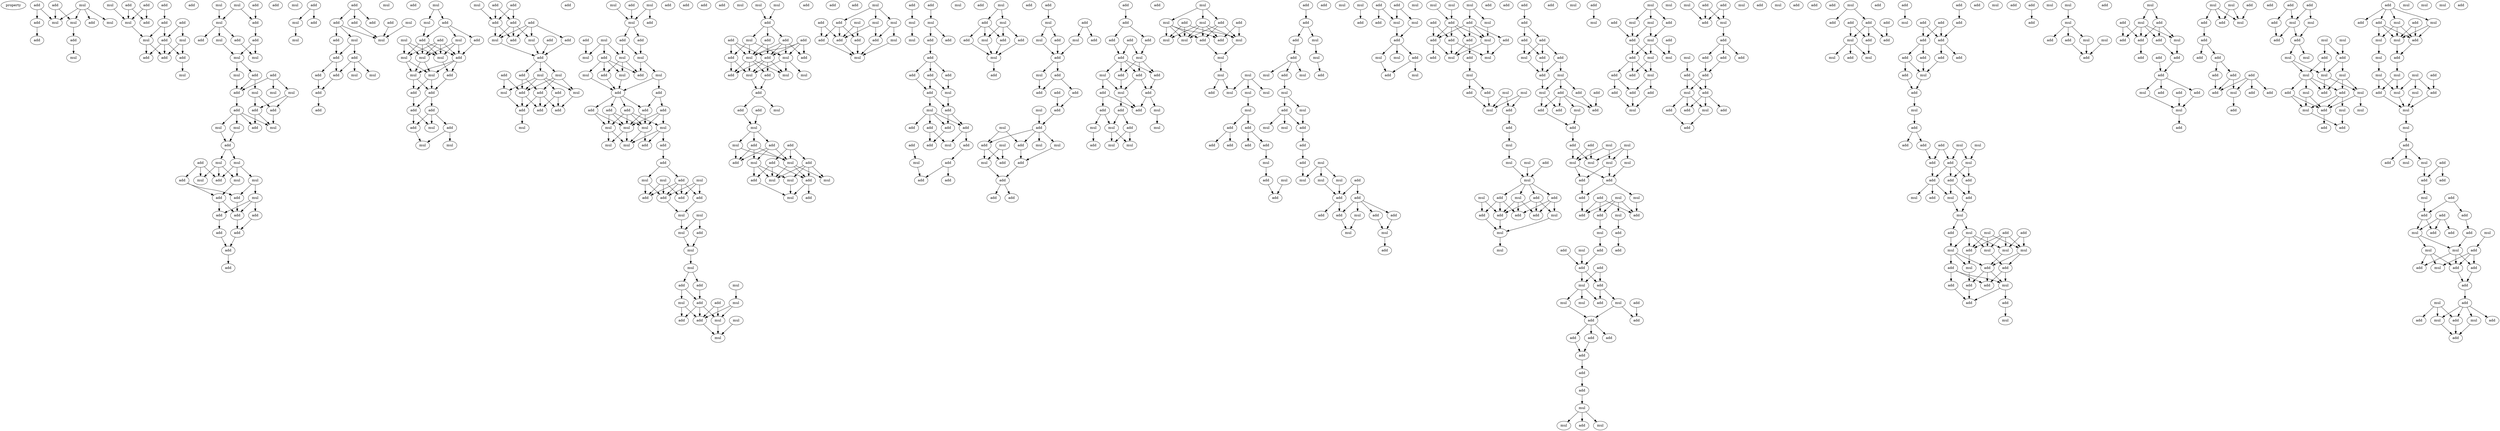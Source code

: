 digraph {
    node [fontcolor=black]
    property [mul=2,lf=1.5]
    0 [ label = add ];
    1 [ label = add ];
    2 [ label = mul ];
    3 [ label = mul ];
    4 [ label = mul ];
    5 [ label = mul ];
    6 [ label = add ];
    7 [ label = add ];
    8 [ label = add ];
    9 [ label = add ];
    10 [ label = add ];
    11 [ label = mul ];
    12 [ label = add ];
    13 [ label = add ];
    14 [ label = mul ];
    15 [ label = add ];
    16 [ label = add ];
    17 [ label = add ];
    18 [ label = mul ];
    19 [ label = mul ];
    20 [ label = add ];
    21 [ label = mul ];
    22 [ label = add ];
    23 [ label = add ];
    24 [ label = add ];
    25 [ label = add ];
    26 [ label = mul ];
    27 [ label = mul ];
    28 [ label = mul ];
    29 [ label = add ];
    30 [ label = mul ];
    31 [ label = add ];
    32 [ label = mul ];
    33 [ label = add ];
    34 [ label = add ];
    35 [ label = add ];
    36 [ label = mul ];
    37 [ label = mul ];
    38 [ label = add ];
    39 [ label = mul ];
    40 [ label = add ];
    41 [ label = mul ];
    42 [ label = mul ];
    43 [ label = add ];
    44 [ label = mul ];
    45 [ label = add ];
    46 [ label = add ];
    47 [ label = add ];
    48 [ label = mul ];
    49 [ label = add ];
    50 [ label = mul ];
    51 [ label = add ];
    52 [ label = mul ];
    53 [ label = add ];
    54 [ label = mul ];
    55 [ label = add ];
    56 [ label = mul ];
    57 [ label = mul ];
    58 [ label = mul ];
    59 [ label = add ];
    60 [ label = add ];
    61 [ label = mul ];
    62 [ label = add ];
    63 [ label = add ];
    64 [ label = mul ];
    65 [ label = add ];
    66 [ label = add ];
    67 [ label = add ];
    68 [ label = add ];
    69 [ label = add ];
    70 [ label = add ];
    71 [ label = add ];
    72 [ label = mul ];
    73 [ label = add ];
    74 [ label = mul ];
    75 [ label = add ];
    76 [ label = mul ];
    77 [ label = add ];
    78 [ label = add ];
    79 [ label = add ];
    80 [ label = add ];
    81 [ label = mul ];
    82 [ label = add ];
    83 [ label = mul ];
    84 [ label = mul ];
    85 [ label = add ];
    86 [ label = add ];
    87 [ label = add ];
    88 [ label = mul ];
    89 [ label = mul ];
    90 [ label = add ];
    91 [ label = mul ];
    92 [ label = add ];
    93 [ label = add ];
    94 [ label = add ];
    95 [ label = add ];
    96 [ label = mul ];
    97 [ label = mul ];
    98 [ label = add ];
    99 [ label = mul ];
    100 [ label = mul ];
    101 [ label = add ];
    102 [ label = add ];
    103 [ label = add ];
    104 [ label = mul ];
    105 [ label = mul ];
    106 [ label = mul ];
    107 [ label = add ];
    108 [ label = mul ];
    109 [ label = add ];
    110 [ label = mul ];
    111 [ label = add ];
    112 [ label = add ];
    113 [ label = add ];
    114 [ label = add ];
    115 [ label = add ];
    116 [ label = add ];
    117 [ label = mul ];
    118 [ label = add ];
    119 [ label = mul ];
    120 [ label = mul ];
    121 [ label = mul ];
    122 [ label = add ];
    123 [ label = add ];
    124 [ label = add ];
    125 [ label = add ];
    126 [ label = mul ];
    127 [ label = add ];
    128 [ label = add ];
    129 [ label = add ];
    130 [ label = mul ];
    131 [ label = add ];
    132 [ label = mul ];
    133 [ label = add ];
    134 [ label = mul ];
    135 [ label = add ];
    136 [ label = mul ];
    137 [ label = add ];
    138 [ label = add ];
    139 [ label = mul ];
    140 [ label = add ];
    141 [ label = add ];
    142 [ label = add ];
    143 [ label = add ];
    144 [ label = mul ];
    145 [ label = add ];
    146 [ label = add ];
    147 [ label = mul ];
    148 [ label = mul ];
    149 [ label = add ];
    150 [ label = mul ];
    151 [ label = add ];
    152 [ label = add ];
    153 [ label = add ];
    154 [ label = mul ];
    155 [ label = add ];
    156 [ label = mul ];
    157 [ label = mul ];
    158 [ label = add ];
    159 [ label = mul ];
    160 [ label = mul ];
    161 [ label = add ];
    162 [ label = mul ];
    163 [ label = add ];
    164 [ label = mul ];
    165 [ label = add ];
    166 [ label = add ];
    167 [ label = add ];
    168 [ label = add ];
    169 [ label = add ];
    170 [ label = add ];
    171 [ label = add ];
    172 [ label = mul ];
    173 [ label = mul ];
    174 [ label = mul ];
    175 [ label = mul ];
    176 [ label = add ];
    177 [ label = mul ];
    178 [ label = add ];
    179 [ label = mul ];
    180 [ label = add ];
    181 [ label = add ];
    182 [ label = mul ];
    183 [ label = mul ];
    184 [ label = mul ];
    185 [ label = add ];
    186 [ label = add ];
    187 [ label = add ];
    188 [ label = add ];
    189 [ label = mul ];
    190 [ label = mul ];
    191 [ label = mul ];
    192 [ label = add ];
    193 [ label = add ];
    194 [ label = add ];
    195 [ label = mul ];
    196 [ label = mul ];
    197 [ label = add ];
    198 [ label = add ];
    199 [ label = mul ];
    200 [ label = add ];
    201 [ label = add ];
    202 [ label = mul ];
    203 [ label = add ];
    204 [ label = mul ];
    205 [ label = add ];
    206 [ label = mul ];
    207 [ label = add ];
    208 [ label = mul ];
    209 [ label = mul ];
    210 [ label = mul ];
    211 [ label = mul ];
    212 [ label = add ];
    213 [ label = add ];
    214 [ label = add ];
    215 [ label = mul ];
    216 [ label = add ];
    217 [ label = add ];
    218 [ label = add ];
    219 [ label = add ];
    220 [ label = mul ];
    221 [ label = add ];
    222 [ label = mul ];
    223 [ label = mul ];
    224 [ label = add ];
    225 [ label = add ];
    226 [ label = add ];
    227 [ label = add ];
    228 [ label = mul ];
    229 [ label = mul ];
    230 [ label = mul ];
    231 [ label = add ];
    232 [ label = add ];
    233 [ label = add ];
    234 [ label = add ];
    235 [ label = mul ];
    236 [ label = mul ];
    237 [ label = add ];
    238 [ label = add ];
    239 [ label = mul ];
    240 [ label = add ];
    241 [ label = add ];
    242 [ label = add ];
    243 [ label = add ];
    244 [ label = mul ];
    245 [ label = mul ];
    246 [ label = mul ];
    247 [ label = mul ];
    248 [ label = mul ];
    249 [ label = add ];
    250 [ label = add ];
    251 [ label = mul ];
    252 [ label = add ];
    253 [ label = mul ];
    254 [ label = mul ];
    255 [ label = mul ];
    256 [ label = mul ];
    257 [ label = add ];
    258 [ label = add ];
    259 [ label = mul ];
    260 [ label = add ];
    261 [ label = add ];
    262 [ label = add ];
    263 [ label = add ];
    264 [ label = mul ];
    265 [ label = add ];
    266 [ label = add ];
    267 [ label = mul ];
    268 [ label = mul ];
    269 [ label = add ];
    270 [ label = add ];
    271 [ label = mul ];
    272 [ label = add ];
    273 [ label = add ];
    274 [ label = add ];
    275 [ label = mul ];
    276 [ label = add ];
    277 [ label = add ];
    278 [ label = mul ];
    279 [ label = add ];
    280 [ label = mul ];
    281 [ label = add ];
    282 [ label = add ];
    283 [ label = add ];
    284 [ label = add ];
    285 [ label = add ];
    286 [ label = add ];
    287 [ label = add ];
    288 [ label = mul ];
    289 [ label = mul ];
    290 [ label = add ];
    291 [ label = add ];
    292 [ label = add ];
    293 [ label = add ];
    294 [ label = mul ];
    295 [ label = add ];
    296 [ label = mul ];
    297 [ label = add ];
    298 [ label = add ];
    299 [ label = mul ];
    300 [ label = add ];
    301 [ label = mul ];
    302 [ label = add ];
    303 [ label = add ];
    304 [ label = add ];
    305 [ label = add ];
    306 [ label = mul ];
    307 [ label = mul ];
    308 [ label = add ];
    309 [ label = mul ];
    310 [ label = add ];
    311 [ label = add ];
    312 [ label = mul ];
    313 [ label = add ];
    314 [ label = add ];
    315 [ label = add ];
    316 [ label = add ];
    317 [ label = mul ];
    318 [ label = add ];
    319 [ label = mul ];
    320 [ label = add ];
    321 [ label = mul ];
    322 [ label = add ];
    323 [ label = mul ];
    324 [ label = mul ];
    325 [ label = add ];
    326 [ label = add ];
    327 [ label = mul ];
    328 [ label = add ];
    329 [ label = add ];
    330 [ label = add ];
    331 [ label = add ];
    332 [ label = add ];
    333 [ label = add ];
    334 [ label = add ];
    335 [ label = add ];
    336 [ label = add ];
    337 [ label = add ];
    338 [ label = add ];
    339 [ label = mul ];
    340 [ label = add ];
    341 [ label = add ];
    342 [ label = mul ];
    343 [ label = add ];
    344 [ label = add ];
    345 [ label = add ];
    346 [ label = mul ];
    347 [ label = add ];
    348 [ label = add ];
    349 [ label = add ];
    350 [ label = mul ];
    351 [ label = add ];
    352 [ label = mul ];
    353 [ label = mul ];
    354 [ label = mul ];
    355 [ label = add ];
    356 [ label = mul ];
    357 [ label = mul ];
    358 [ label = mul ];
    359 [ label = add ];
    360 [ label = add ];
    361 [ label = mul ];
    362 [ label = add ];
    363 [ label = mul ];
    364 [ label = mul ];
    365 [ label = add ];
    366 [ label = mul ];
    367 [ label = mul ];
    368 [ label = add ];
    369 [ label = mul ];
    370 [ label = mul ];
    371 [ label = mul ];
    372 [ label = add ];
    373 [ label = mul ];
    374 [ label = mul ];
    375 [ label = mul ];
    376 [ label = mul ];
    377 [ label = add ];
    378 [ label = add ];
    379 [ label = add ];
    380 [ label = add ];
    381 [ label = add ];
    382 [ label = add ];
    383 [ label = mul ];
    384 [ label = add ];
    385 [ label = add ];
    386 [ label = add ];
    387 [ label = mul ];
    388 [ label = mul ];
    389 [ label = add ];
    390 [ label = add ];
    391 [ label = add ];
    392 [ label = mul ];
    393 [ label = add ];
    394 [ label = mul ];
    395 [ label = add ];
    396 [ label = mul ];
    397 [ label = add ];
    398 [ label = mul ];
    399 [ label = mul ];
    400 [ label = add ];
    401 [ label = mul ];
    402 [ label = mul ];
    403 [ label = mul ];
    404 [ label = add ];
    405 [ label = mul ];
    406 [ label = add ];
    407 [ label = add ];
    408 [ label = mul ];
    409 [ label = add ];
    410 [ label = mul ];
    411 [ label = add ];
    412 [ label = mul ];
    413 [ label = mul ];
    414 [ label = add ];
    415 [ label = add ];
    416 [ label = mul ];
    417 [ label = add ];
    418 [ label = add ];
    419 [ label = add ];
    420 [ label = add ];
    421 [ label = mul ];
    422 [ label = mul ];
    423 [ label = add ];
    424 [ label = add ];
    425 [ label = add ];
    426 [ label = mul ];
    427 [ label = add ];
    428 [ label = mul ];
    429 [ label = add ];
    430 [ label = mul ];
    431 [ label = mul ];
    432 [ label = add ];
    433 [ label = add ];
    434 [ label = mul ];
    435 [ label = mul ];
    436 [ label = mul ];
    437 [ label = mul ];
    438 [ label = mul ];
    439 [ label = add ];
    440 [ label = add ];
    441 [ label = add ];
    442 [ label = mul ];
    443 [ label = mul ];
    444 [ label = add ];
    445 [ label = add ];
    446 [ label = add ];
    447 [ label = add ];
    448 [ label = add ];
    449 [ label = mul ];
    450 [ label = add ];
    451 [ label = mul ];
    452 [ label = mul ];
    453 [ label = add ];
    454 [ label = mul ];
    455 [ label = add ];
    456 [ label = mul ];
    457 [ label = add ];
    458 [ label = mul ];
    459 [ label = add ];
    460 [ label = add ];
    461 [ label = add ];
    462 [ label = mul ];
    463 [ label = mul ];
    464 [ label = mul ];
    465 [ label = add ];
    466 [ label = mul ];
    467 [ label = mul ];
    468 [ label = add ];
    469 [ label = mul ];
    470 [ label = add ];
    471 [ label = add ];
    472 [ label = add ];
    473 [ label = mul ];
    474 [ label = add ];
    475 [ label = add ];
    476 [ label = add ];
    477 [ label = mul ];
    478 [ label = mul ];
    479 [ label = add ];
    480 [ label = add ];
    481 [ label = add ];
    482 [ label = add ];
    483 [ label = add ];
    484 [ label = mul ];
    485 [ label = add ];
    486 [ label = mul ];
    487 [ label = add ];
    488 [ label = add ];
    489 [ label = add ];
    490 [ label = add ];
    491 [ label = mul ];
    492 [ label = add ];
    493 [ label = mul ];
    494 [ label = add ];
    495 [ label = add ];
    496 [ label = add ];
    497 [ label = add ];
    498 [ label = add ];
    499 [ label = mul ];
    500 [ label = mul ];
    501 [ label = add ];
    502 [ label = mul ];
    503 [ label = mul ];
    504 [ label = mul ];
    505 [ label = mul ];
    506 [ label = add ];
    507 [ label = add ];
    508 [ label = mul ];
    509 [ label = add ];
    510 [ label = mul ];
    511 [ label = add ];
    512 [ label = add ];
    513 [ label = mul ];
    514 [ label = add ];
    515 [ label = add ];
    516 [ label = mul ];
    517 [ label = add ];
    518 [ label = add ];
    519 [ label = mul ];
    520 [ label = add ];
    521 [ label = add ];
    522 [ label = mul ];
    523 [ label = add ];
    524 [ label = add ];
    525 [ label = mul ];
    526 [ label = add ];
    527 [ label = add ];
    528 [ label = mul ];
    529 [ label = mul ];
    530 [ label = mul ];
    531 [ label = add ];
    532 [ label = add ];
    533 [ label = add ];
    534 [ label = add ];
    535 [ label = add ];
    536 [ label = add ];
    537 [ label = add ];
    538 [ label = add ];
    539 [ label = add ];
    540 [ label = mul ];
    541 [ label = add ];
    542 [ label = mul ];
    543 [ label = mul ];
    544 [ label = add ];
    545 [ label = mul ];
    546 [ label = mul ];
    547 [ label = mul ];
    548 [ label = add ];
    549 [ label = mul ];
    550 [ label = add ];
    551 [ label = mul ];
    552 [ label = mul ];
    553 [ label = add ];
    554 [ label = add ];
    555 [ label = mul ];
    556 [ label = mul ];
    557 [ label = add ];
    558 [ label = add ];
    559 [ label = add ];
    560 [ label = mul ];
    561 [ label = add ];
    562 [ label = add ];
    563 [ label = add ];
    564 [ label = mul ];
    565 [ label = mul ];
    566 [ label = add ];
    567 [ label = add ];
    568 [ label = mul ];
    569 [ label = add ];
    570 [ label = mul ];
    571 [ label = add ];
    572 [ label = add ];
    573 [ label = add ];
    574 [ label = add ];
    575 [ label = add ];
    576 [ label = mul ];
    577 [ label = add ];
    578 [ label = add ];
    579 [ label = add ];
    580 [ label = mul ];
    581 [ label = add ];
    582 [ label = mul ];
    583 [ label = mul ];
    584 [ label = add ];
    585 [ label = add ];
    586 [ label = add ];
    587 [ label = add ];
    588 [ label = add ];
    589 [ label = add ];
    590 [ label = mul ];
    591 [ label = add ];
    592 [ label = add ];
    593 [ label = add ];
    594 [ label = add ];
    595 [ label = add ];
    596 [ label = add ];
    597 [ label = mul ];
    598 [ label = add ];
    599 [ label = mul ];
    600 [ label = mul ];
    601 [ label = add ];
    602 [ label = add ];
    603 [ label = add ];
    604 [ label = mul ];
    605 [ label = add ];
    606 [ label = add ];
    607 [ label = add ];
    608 [ label = add ];
    609 [ label = add ];
    610 [ label = add ];
    611 [ label = add ];
    612 [ label = add ];
    613 [ label = add ];
    614 [ label = add ];
    615 [ label = mul ];
    616 [ label = add ];
    617 [ label = mul ];
    618 [ label = add ];
    619 [ label = add ];
    620 [ label = add ];
    621 [ label = mul ];
    622 [ label = add ];
    623 [ label = mul ];
    624 [ label = add ];
    625 [ label = add ];
    626 [ label = add ];
    627 [ label = mul ];
    628 [ label = add ];
    629 [ label = add ];
    630 [ label = add ];
    631 [ label = mul ];
    632 [ label = add ];
    633 [ label = add ];
    634 [ label = mul ];
    635 [ label = mul ];
    636 [ label = mul ];
    637 [ label = add ];
    638 [ label = add ];
    639 [ label = mul ];
    640 [ label = mul ];
    641 [ label = add ];
    642 [ label = mul ];
    643 [ label = add ];
    644 [ label = mul ];
    645 [ label = mul ];
    646 [ label = mul ];
    647 [ label = mul ];
    648 [ label = add ];
    649 [ label = add ];
    650 [ label = add ];
    651 [ label = add ];
    652 [ label = mul ];
    653 [ label = add ];
    654 [ label = add ];
    655 [ label = add ];
    656 [ label = add ];
    657 [ label = mul ];
    658 [ label = add ];
    659 [ label = add ];
    660 [ label = mul ];
    661 [ label = mul ];
    662 [ label = add ];
    663 [ label = mul ];
    664 [ label = add ];
    665 [ label = mul ];
    666 [ label = add ];
    667 [ label = mul ];
    668 [ label = add ];
    669 [ label = add ];
    670 [ label = mul ];
    671 [ label = mul ];
    672 [ label = add ];
    673 [ label = add ];
    674 [ label = add ];
    675 [ label = add ];
    676 [ label = mul ];
    677 [ label = add ];
    678 [ label = add ];
    679 [ label = add ];
    680 [ label = add ];
    681 [ label = add ];
    682 [ label = add ];
    683 [ label = add ];
    684 [ label = mul ];
    685 [ label = add ];
    686 [ label = mul ];
    687 [ label = add ];
    688 [ label = mul ];
    689 [ label = add ];
    690 [ label = mul ];
    691 [ label = add ];
    692 [ label = add ];
    693 [ label = mul ];
    694 [ label = add ];
    695 [ label = add ];
    696 [ label = add ];
    697 [ label = add ];
    698 [ label = add ];
    699 [ label = add ];
    700 [ label = add ];
    701 [ label = add ];
    702 [ label = add ];
    703 [ label = add ];
    704 [ label = mul ];
    705 [ label = add ];
    706 [ label = add ];
    707 [ label = add ];
    708 [ label = add ];
    709 [ label = mul ];
    710 [ label = mul ];
    711 [ label = add ];
    712 [ label = add ];
    713 [ label = mul ];
    714 [ label = mul ];
    715 [ label = mul ];
    716 [ label = add ];
    717 [ label = add ];
    718 [ label = mul ];
    719 [ label = mul ];
    720 [ label = mul ];
    721 [ label = mul ];
    722 [ label = mul ];
    723 [ label = mul ];
    724 [ label = add ];
    725 [ label = add ];
    726 [ label = add ];
    727 [ label = mul ];
    728 [ label = mul ];
    729 [ label = add ];
    730 [ label = mul ];
    731 [ label = add ];
    732 [ label = add ];
    733 [ label = add ];
    734 [ label = mul ];
    735 [ label = add ];
    736 [ label = mul ];
    737 [ label = add ];
    738 [ label = add ];
    739 [ label = mul ];
    740 [ label = add ];
    741 [ label = mul ];
    742 [ label = mul ];
    743 [ label = add ];
    744 [ label = add ];
    745 [ label = mul ];
    746 [ label = mul ];
    747 [ label = mul ];
    748 [ label = mul ];
    749 [ label = add ];
    750 [ label = mul ];
    751 [ label = add ];
    752 [ label = mul ];
    753 [ label = mul ];
    754 [ label = mul ];
    755 [ label = mul ];
    756 [ label = add ];
    757 [ label = add ];
    758 [ label = add ];
    759 [ label = mul ];
    760 [ label = mul ];
    761 [ label = add ];
    762 [ label = add ];
    763 [ label = mul ];
    764 [ label = add ];
    765 [ label = add ];
    766 [ label = add ];
    767 [ label = add ];
    768 [ label = add ];
    769 [ label = add ];
    770 [ label = add ];
    771 [ label = mul ];
    772 [ label = mul ];
    773 [ label = mul ];
    774 [ label = add ];
    775 [ label = mul ];
    776 [ label = mul ];
    777 [ label = add ];
    778 [ label = add ];
    779 [ label = add ];
    780 [ label = add ];
    781 [ label = mul ];
    782 [ label = add ];
    783 [ label = add ];
    784 [ label = mul ];
    785 [ label = add ];
    786 [ label = mul ];
    787 [ label = add ];
    788 [ label = add ];
    789 [ label = mul ];
    790 [ label = add ];
    0 -> 4 [ name = 0 ];
    0 -> 5 [ name = 1 ];
    1 -> 4 [ name = 2 ];
    1 -> 7 [ name = 3 ];
    2 -> 3 [ name = 4 ];
    2 -> 4 [ name = 5 ];
    2 -> 5 [ name = 6 ];
    2 -> 6 [ name = 7 ];
    5 -> 9 [ name = 8 ];
    7 -> 8 [ name = 9 ];
    9 -> 14 [ name = 10 ];
    10 -> 16 [ name = 11 ];
    11 -> 18 [ name = 12 ];
    12 -> 17 [ name = 13 ];
    12 -> 18 [ name = 14 ];
    13 -> 17 [ name = 15 ];
    13 -> 18 [ name = 16 ];
    15 -> 20 [ name = 17 ];
    15 -> 21 [ name = 18 ];
    16 -> 19 [ name = 19 ];
    16 -> 20 [ name = 20 ];
    18 -> 19 [ name = 21 ];
    19 -> 22 [ name = 22 ];
    19 -> 25 [ name = 23 ];
    20 -> 22 [ name = 24 ];
    20 -> 24 [ name = 25 ];
    20 -> 25 [ name = 26 ];
    21 -> 24 [ name = 27 ];
    21 -> 25 [ name = 28 ];
    24 -> 26 [ name = 29 ];
    27 -> 30 [ name = 30 ];
    28 -> 30 [ name = 31 ];
    28 -> 31 [ name = 32 ];
    29 -> 31 [ name = 33 ];
    30 -> 32 [ name = 34 ];
    30 -> 33 [ name = 35 ];
    30 -> 35 [ name = 36 ];
    31 -> 34 [ name = 37 ];
    32 -> 37 [ name = 38 ];
    33 -> 36 [ name = 39 ];
    34 -> 36 [ name = 40 ];
    34 -> 37 [ name = 41 ];
    37 -> 38 [ name = 42 ];
    37 -> 39 [ name = 43 ];
    38 -> 42 [ name = 44 ];
    38 -> 43 [ name = 45 ];
    39 -> 43 [ name = 46 ];
    40 -> 41 [ name = 47 ];
    40 -> 43 [ name = 48 ];
    40 -> 44 [ name = 49 ];
    42 -> 45 [ name = 50 ];
    42 -> 46 [ name = 51 ];
    43 -> 47 [ name = 52 ];
    44 -> 45 [ name = 53 ];
    44 -> 46 [ name = 54 ];
    45 -> 48 [ name = 55 ];
    45 -> 51 [ name = 56 ];
    46 -> 48 [ name = 57 ];
    47 -> 48 [ name = 58 ];
    47 -> 50 [ name = 59 ];
    47 -> 51 [ name = 60 ];
    47 -> 52 [ name = 61 ];
    50 -> 53 [ name = 62 ];
    52 -> 53 [ name = 63 ];
    53 -> 54 [ name = 64 ];
    53 -> 56 [ name = 65 ];
    54 -> 58 [ name = 66 ];
    54 -> 59 [ name = 67 ];
    54 -> 61 [ name = 68 ];
    55 -> 57 [ name = 69 ];
    55 -> 59 [ name = 70 ];
    55 -> 60 [ name = 71 ];
    56 -> 57 [ name = 72 ];
    56 -> 58 [ name = 73 ];
    56 -> 59 [ name = 74 ];
    58 -> 63 [ name = 75 ];
    60 -> 62 [ name = 76 ];
    60 -> 63 [ name = 77 ];
    61 -> 62 [ name = 78 ];
    61 -> 64 [ name = 79 ];
    62 -> 65 [ name = 80 ];
    63 -> 65 [ name = 81 ];
    63 -> 67 [ name = 82 ];
    64 -> 65 [ name = 83 ];
    64 -> 66 [ name = 84 ];
    64 -> 67 [ name = 85 ];
    65 -> 69 [ name = 86 ];
    66 -> 69 [ name = 87 ];
    67 -> 68 [ name = 88 ];
    68 -> 70 [ name = 89 ];
    69 -> 70 [ name = 90 ];
    70 -> 71 [ name = 91 ];
    73 -> 74 [ name = 92 ];
    73 -> 75 [ name = 93 ];
    74 -> 76 [ name = 94 ];
    77 -> 79 [ name = 95 ];
    77 -> 80 [ name = 96 ];
    77 -> 82 [ name = 97 ];
    78 -> 84 [ name = 98 ];
    79 -> 84 [ name = 99 ];
    80 -> 83 [ name = 100 ];
    80 -> 84 [ name = 101 ];
    80 -> 85 [ name = 102 ];
    81 -> 84 [ name = 103 ];
    83 -> 86 [ name = 104 ];
    83 -> 87 [ name = 105 ];
    85 -> 86 [ name = 106 ];
    86 -> 90 [ name = 107 ];
    86 -> 92 [ name = 108 ];
    87 -> 88 [ name = 109 ];
    87 -> 90 [ name = 110 ];
    87 -> 91 [ name = 111 ];
    90 -> 93 [ name = 112 ];
    92 -> 93 [ name = 113 ];
    93 -> 94 [ name = 114 ];
    96 -> 97 [ name = 115 ];
    96 -> 98 [ name = 116 ];
    97 -> 103 [ name = 117 ];
    98 -> 99 [ name = 118 ];
    98 -> 101 [ name = 119 ];
    98 -> 103 [ name = 120 ];
    99 -> 105 [ name = 121 ];
    99 -> 106 [ name = 122 ];
    99 -> 107 [ name = 123 ];
    100 -> 104 [ name = 124 ];
    100 -> 105 [ name = 125 ];
    100 -> 106 [ name = 126 ];
    101 -> 107 [ name = 127 ];
    102 -> 104 [ name = 128 ];
    102 -> 105 [ name = 129 ];
    102 -> 106 [ name = 130 ];
    102 -> 107 [ name = 131 ];
    103 -> 104 [ name = 132 ];
    103 -> 105 [ name = 133 ];
    103 -> 106 [ name = 134 ];
    103 -> 107 [ name = 135 ];
    104 -> 108 [ name = 136 ];
    104 -> 110 [ name = 137 ];
    105 -> 109 [ name = 138 ];
    106 -> 108 [ name = 139 ];
    106 -> 110 [ name = 140 ];
    107 -> 108 [ name = 141 ];
    107 -> 109 [ name = 142 ];
    107 -> 110 [ name = 143 ];
    108 -> 111 [ name = 144 ];
    108 -> 112 [ name = 145 ];
    109 -> 112 [ name = 146 ];
    110 -> 111 [ name = 147 ];
    110 -> 112 [ name = 148 ];
    111 -> 114 [ name = 149 ];
    112 -> 113 [ name = 150 ];
    112 -> 114 [ name = 151 ];
    113 -> 115 [ name = 152 ];
    113 -> 116 [ name = 153 ];
    113 -> 117 [ name = 154 ];
    114 -> 116 [ name = 155 ];
    114 -> 117 [ name = 156 ];
    115 -> 120 [ name = 157 ];
    115 -> 121 [ name = 158 ];
    116 -> 120 [ name = 159 ];
    118 -> 123 [ name = 160 ];
    118 -> 125 [ name = 161 ];
    119 -> 125 [ name = 162 ];
    122 -> 123 [ name = 163 ];
    122 -> 125 [ name = 164 ];
    123 -> 126 [ name = 165 ];
    123 -> 129 [ name = 166 ];
    123 -> 130 [ name = 167 ];
    124 -> 126 [ name = 168 ];
    124 -> 127 [ name = 169 ];
    124 -> 129 [ name = 170 ];
    124 -> 130 [ name = 171 ];
    125 -> 126 [ name = 172 ];
    125 -> 129 [ name = 173 ];
    126 -> 131 [ name = 174 ];
    127 -> 131 [ name = 175 ];
    128 -> 131 [ name = 176 ];
    130 -> 131 [ name = 177 ];
    131 -> 132 [ name = 178 ];
    131 -> 133 [ name = 179 ];
    131 -> 134 [ name = 180 ];
    132 -> 136 [ name = 181 ];
    132 -> 137 [ name = 182 ];
    132 -> 139 [ name = 183 ];
    132 -> 140 [ name = 184 ];
    133 -> 137 [ name = 185 ];
    133 -> 138 [ name = 186 ];
    134 -> 137 [ name = 187 ];
    134 -> 138 [ name = 188 ];
    134 -> 139 [ name = 189 ];
    135 -> 136 [ name = 190 ];
    135 -> 137 [ name = 191 ];
    136 -> 141 [ name = 192 ];
    137 -> 141 [ name = 193 ];
    137 -> 143 [ name = 194 ];
    138 -> 141 [ name = 195 ];
    138 -> 142 [ name = 196 ];
    138 -> 143 [ name = 197 ];
    139 -> 142 [ name = 198 ];
    140 -> 142 [ name = 199 ];
    140 -> 143 [ name = 200 ];
    141 -> 144 [ name = 201 ];
    146 -> 150 [ name = 202 ];
    147 -> 150 [ name = 203 ];
    148 -> 150 [ name = 204 ];
    148 -> 151 [ name = 205 ];
    150 -> 152 [ name = 206 ];
    150 -> 153 [ name = 207 ];
    152 -> 157 [ name = 208 ];
    153 -> 156 [ name = 209 ];
    153 -> 157 [ name = 210 ];
    154 -> 156 [ name = 211 ];
    154 -> 158 [ name = 212 ];
    154 -> 159 [ name = 213 ];
    155 -> 159 [ name = 214 ];
    156 -> 161 [ name = 215 ];
    156 -> 163 [ name = 216 ];
    156 -> 164 [ name = 217 ];
    157 -> 162 [ name = 218 ];
    157 -> 163 [ name = 219 ];
    158 -> 160 [ name = 220 ];
    158 -> 161 [ name = 221 ];
    158 -> 163 [ name = 222 ];
    158 -> 164 [ name = 223 ];
    160 -> 166 [ name = 224 ];
    161 -> 166 [ name = 225 ];
    162 -> 165 [ name = 226 ];
    162 -> 166 [ name = 227 ];
    164 -> 166 [ name = 228 ];
    165 -> 170 [ name = 229 ];
    165 -> 171 [ name = 230 ];
    166 -> 167 [ name = 231 ];
    166 -> 168 [ name = 232 ];
    166 -> 169 [ name = 233 ];
    166 -> 171 [ name = 234 ];
    167 -> 172 [ name = 235 ];
    167 -> 173 [ name = 236 ];
    167 -> 174 [ name = 237 ];
    168 -> 172 [ name = 238 ];
    168 -> 173 [ name = 239 ];
    168 -> 174 [ name = 240 ];
    168 -> 175 [ name = 241 ];
    169 -> 173 [ name = 242 ];
    169 -> 174 [ name = 243 ];
    170 -> 172 [ name = 244 ];
    170 -> 173 [ name = 245 ];
    170 -> 175 [ name = 246 ];
    171 -> 172 [ name = 247 ];
    171 -> 173 [ name = 248 ];
    172 -> 176 [ name = 249 ];
    172 -> 177 [ name = 250 ];
    173 -> 177 [ name = 251 ];
    173 -> 179 [ name = 252 ];
    174 -> 177 [ name = 253 ];
    174 -> 179 [ name = 254 ];
    175 -> 176 [ name = 255 ];
    175 -> 177 [ name = 256 ];
    175 -> 178 [ name = 257 ];
    178 -> 180 [ name = 258 ];
    180 -> 181 [ name = 259 ];
    180 -> 183 [ name = 260 ];
    181 -> 185 [ name = 261 ];
    181 -> 186 [ name = 262 ];
    181 -> 187 [ name = 263 ];
    181 -> 188 [ name = 264 ];
    182 -> 186 [ name = 265 ];
    182 -> 187 [ name = 266 ];
    182 -> 188 [ name = 267 ];
    183 -> 185 [ name = 268 ];
    183 -> 186 [ name = 269 ];
    184 -> 185 [ name = 270 ];
    184 -> 186 [ name = 271 ];
    184 -> 187 [ name = 272 ];
    186 -> 190 [ name = 273 ];
    188 -> 190 [ name = 274 ];
    189 -> 191 [ name = 275 ];
    189 -> 192 [ name = 276 ];
    190 -> 191 [ name = 277 ];
    191 -> 195 [ name = 278 ];
    192 -> 195 [ name = 279 ];
    195 -> 196 [ name = 280 ];
    196 -> 198 [ name = 281 ];
    196 -> 200 [ name = 282 ];
    198 -> 203 [ name = 283 ];
    199 -> 204 [ name = 284 ];
    200 -> 202 [ name = 285 ];
    200 -> 203 [ name = 286 ];
    201 -> 207 [ name = 287 ];
    201 -> 208 [ name = 288 ];
    202 -> 205 [ name = 289 ];
    202 -> 207 [ name = 290 ];
    203 -> 205 [ name = 291 ];
    203 -> 207 [ name = 292 ];
    203 -> 208 [ name = 293 ];
    204 -> 207 [ name = 294 ];
    204 -> 208 [ name = 295 ];
    207 -> 210 [ name = 296 ];
    208 -> 210 [ name = 297 ];
    209 -> 210 [ name = 298 ];
    211 -> 216 [ name = 299 ];
    215 -> 216 [ name = 300 ];
    216 -> 217 [ name = 301 ];
    216 -> 218 [ name = 302 ];
    216 -> 220 [ name = 303 ];
    217 -> 223 [ name = 304 ];
    217 -> 225 [ name = 305 ];
    218 -> 222 [ name = 306 ];
    218 -> 223 [ name = 307 ];
    218 -> 225 [ name = 308 ];
    218 -> 226 [ name = 309 ];
    219 -> 223 [ name = 310 ];
    219 -> 224 [ name = 311 ];
    219 -> 225 [ name = 312 ];
    220 -> 222 [ name = 313 ];
    220 -> 223 [ name = 314 ];
    220 -> 224 [ name = 315 ];
    221 -> 222 [ name = 316 ];
    221 -> 223 [ name = 317 ];
    221 -> 225 [ name = 318 ];
    221 -> 226 [ name = 319 ];
    222 -> 228 [ name = 320 ];
    222 -> 229 [ name = 321 ];
    222 -> 230 [ name = 322 ];
    223 -> 227 [ name = 323 ];
    223 -> 229 [ name = 324 ];
    223 -> 230 [ name = 325 ];
    223 -> 231 [ name = 326 ];
    224 -> 227 [ name = 327 ];
    224 -> 230 [ name = 328 ];
    225 -> 227 [ name = 329 ];
    225 -> 229 [ name = 330 ];
    225 -> 230 [ name = 331 ];
    225 -> 231 [ name = 332 ];
    230 -> 232 [ name = 333 ];
    231 -> 232 [ name = 334 ];
    232 -> 233 [ name = 335 ];
    232 -> 235 [ name = 336 ];
    233 -> 236 [ name = 337 ];
    234 -> 236 [ name = 338 ];
    236 -> 237 [ name = 339 ];
    236 -> 239 [ name = 340 ];
    236 -> 240 [ name = 341 ];
    237 -> 243 [ name = 342 ];
    237 -> 244 [ name = 343 ];
    237 -> 245 [ name = 344 ];
    238 -> 241 [ name = 345 ];
    238 -> 242 [ name = 346 ];
    238 -> 244 [ name = 347 ];
    239 -> 243 [ name = 348 ];
    239 -> 244 [ name = 349 ];
    240 -> 243 [ name = 350 ];
    240 -> 244 [ name = 351 ];
    240 -> 245 [ name = 352 ];
    241 -> 246 [ name = 353 ];
    241 -> 247 [ name = 354 ];
    241 -> 248 [ name = 355 ];
    241 -> 250 [ name = 356 ];
    242 -> 247 [ name = 357 ];
    242 -> 249 [ name = 358 ];
    242 -> 250 [ name = 359 ];
    244 -> 247 [ name = 360 ];
    244 -> 248 [ name = 361 ];
    244 -> 250 [ name = 362 ];
    245 -> 246 [ name = 363 ];
    245 -> 247 [ name = 364 ];
    245 -> 249 [ name = 365 ];
    246 -> 251 [ name = 366 ];
    249 -> 251 [ name = 367 ];
    250 -> 251 [ name = 368 ];
    250 -> 252 [ name = 369 ];
    253 -> 254 [ name = 370 ];
    253 -> 256 [ name = 371 ];
    253 -> 258 [ name = 372 ];
    254 -> 259 [ name = 373 ];
    254 -> 261 [ name = 374 ];
    255 -> 260 [ name = 375 ];
    255 -> 263 [ name = 376 ];
    256 -> 260 [ name = 377 ];
    256 -> 261 [ name = 378 ];
    257 -> 260 [ name = 379 ];
    257 -> 262 [ name = 380 ];
    258 -> 260 [ name = 381 ];
    258 -> 262 [ name = 382 ];
    258 -> 263 [ name = 383 ];
    259 -> 264 [ name = 384 ];
    260 -> 264 [ name = 385 ];
    261 -> 264 [ name = 386 ];
    262 -> 264 [ name = 387 ];
    263 -> 264 [ name = 388 ];
    265 -> 267 [ name = 389 ];
    266 -> 268 [ name = 390 ];
    267 -> 271 [ name = 391 ];
    268 -> 269 [ name = 392 ];
    268 -> 270 [ name = 393 ];
    269 -> 272 [ name = 394 ];
    272 -> 273 [ name = 395 ];
    272 -> 274 [ name = 396 ];
    272 -> 276 [ name = 397 ];
    273 -> 277 [ name = 398 ];
    273 -> 278 [ name = 399 ];
    274 -> 277 [ name = 400 ];
    276 -> 278 [ name = 401 ];
    277 -> 279 [ name = 402 ];
    277 -> 280 [ name = 403 ];
    278 -> 279 [ name = 404 ];
    279 -> 282 [ name = 405 ];
    279 -> 283 [ name = 406 ];
    280 -> 281 [ name = 407 ];
    280 -> 282 [ name = 408 ];
    280 -> 283 [ name = 409 ];
    280 -> 284 [ name = 410 ];
    281 -> 287 [ name = 411 ];
    281 -> 288 [ name = 412 ];
    282 -> 285 [ name = 413 ];
    282 -> 288 [ name = 414 ];
    283 -> 287 [ name = 415 ];
    285 -> 290 [ name = 416 ];
    286 -> 289 [ name = 417 ];
    289 -> 292 [ name = 418 ];
    290 -> 292 [ name = 419 ];
    290 -> 293 [ name = 420 ];
    294 -> 295 [ name = 421 ];
    294 -> 296 [ name = 422 ];
    295 -> 297 [ name = 423 ];
    295 -> 299 [ name = 424 ];
    295 -> 300 [ name = 425 ];
    296 -> 298 [ name = 426 ];
    296 -> 299 [ name = 427 ];
    296 -> 300 [ name = 428 ];
    297 -> 301 [ name = 429 ];
    298 -> 301 [ name = 430 ];
    299 -> 301 [ name = 431 ];
    300 -> 301 [ name = 432 ];
    301 -> 302 [ name = 433 ];
    304 -> 306 [ name = 434 ];
    305 -> 308 [ name = 435 ];
    305 -> 309 [ name = 436 ];
    306 -> 307 [ name = 437 ];
    306 -> 310 [ name = 438 ];
    307 -> 311 [ name = 439 ];
    309 -> 311 [ name = 440 ];
    310 -> 311 [ name = 441 ];
    311 -> 312 [ name = 442 ];
    311 -> 313 [ name = 443 ];
    312 -> 315 [ name = 444 ];
    313 -> 315 [ name = 445 ];
    313 -> 316 [ name = 446 ];
    314 -> 318 [ name = 447 ];
    316 -> 318 [ name = 448 ];
    317 -> 320 [ name = 449 ];
    318 -> 320 [ name = 450 ];
    319 -> 322 [ name = 451 ];
    319 -> 325 [ name = 452 ];
    320 -> 322 [ name = 453 ];
    320 -> 323 [ name = 454 ];
    320 -> 324 [ name = 455 ];
    320 -> 325 [ name = 456 ];
    321 -> 326 [ name = 457 ];
    321 -> 327 [ name = 458 ];
    322 -> 328 [ name = 459 ];
    323 -> 328 [ name = 460 ];
    325 -> 326 [ name = 461 ];
    325 -> 327 [ name = 462 ];
    327 -> 329 [ name = 463 ];
    328 -> 329 [ name = 464 ];
    329 -> 331 [ name = 465 ];
    329 -> 332 [ name = 466 ];
    330 -> 334 [ name = 467 ];
    334 -> 335 [ name = 468 ];
    334 -> 336 [ name = 469 ];
    335 -> 338 [ name = 470 ];
    336 -> 339 [ name = 471 ];
    337 -> 338 [ name = 472 ];
    337 -> 339 [ name = 473 ];
    338 -> 340 [ name = 474 ];
    338 -> 341 [ name = 475 ];
    338 -> 342 [ name = 476 ];
    338 -> 343 [ name = 477 ];
    339 -> 340 [ name = 478 ];
    339 -> 341 [ name = 479 ];
    339 -> 343 [ name = 480 ];
    340 -> 345 [ name = 481 ];
    341 -> 346 [ name = 482 ];
    342 -> 344 [ name = 483 ];
    342 -> 346 [ name = 484 ];
    343 -> 345 [ name = 485 ];
    343 -> 346 [ name = 486 ];
    344 -> 348 [ name = 487 ];
    344 -> 349 [ name = 488 ];
    345 -> 349 [ name = 489 ];
    345 -> 350 [ name = 490 ];
    346 -> 347 [ name = 491 ];
    346 -> 349 [ name = 492 ];
    347 -> 351 [ name = 493 ];
    347 -> 352 [ name = 494 ];
    348 -> 352 [ name = 495 ];
    348 -> 354 [ name = 496 ];
    350 -> 353 [ name = 497 ];
    351 -> 356 [ name = 498 ];
    351 -> 357 [ name = 499 ];
    352 -> 356 [ name = 500 ];
    352 -> 357 [ name = 501 ];
    354 -> 355 [ name = 502 ];
    358 -> 361 [ name = 503 ];
    358 -> 362 [ name = 504 ];
    358 -> 363 [ name = 505 ];
    359 -> 364 [ name = 506 ];
    359 -> 366 [ name = 507 ];
    359 -> 367 [ name = 508 ];
    360 -> 364 [ name = 509 ];
    360 -> 368 [ name = 510 ];
    361 -> 364 [ name = 511 ];
    361 -> 365 [ name = 512 ];
    361 -> 366 [ name = 513 ];
    361 -> 367 [ name = 514 ];
    361 -> 368 [ name = 515 ];
    362 -> 364 [ name = 516 ];
    362 -> 365 [ name = 517 ];
    362 -> 367 [ name = 518 ];
    363 -> 365 [ name = 519 ];
    363 -> 366 [ name = 520 ];
    363 -> 367 [ name = 521 ];
    363 -> 368 [ name = 522 ];
    364 -> 369 [ name = 523 ];
    365 -> 369 [ name = 524 ];
    369 -> 371 [ name = 525 ];
    370 -> 373 [ name = 526 ];
    370 -> 374 [ name = 527 ];
    370 -> 375 [ name = 528 ];
    371 -> 372 [ name = 529 ];
    371 -> 374 [ name = 530 ];
    373 -> 376 [ name = 531 ];
    376 -> 377 [ name = 532 ];
    376 -> 378 [ name = 533 ];
    377 -> 379 [ name = 534 ];
    377 -> 380 [ name = 535 ];
    378 -> 381 [ name = 536 ];
    378 -> 382 [ name = 537 ];
    382 -> 383 [ name = 538 ];
    383 -> 384 [ name = 539 ];
    384 -> 389 [ name = 540 ];
    385 -> 390 [ name = 541 ];
    387 -> 389 [ name = 542 ];
    390 -> 391 [ name = 543 ];
    390 -> 392 [ name = 544 ];
    391 -> 393 [ name = 545 ];
    392 -> 394 [ name = 546 ];
    393 -> 396 [ name = 547 ];
    393 -> 397 [ name = 548 ];
    393 -> 398 [ name = 549 ];
    394 -> 395 [ name = 550 ];
    397 -> 399 [ name = 551 ];
    399 -> 400 [ name = 552 ];
    399 -> 401 [ name = 553 ];
    400 -> 403 [ name = 554 ];
    400 -> 404 [ name = 555 ];
    400 -> 405 [ name = 556 ];
    401 -> 404 [ name = 557 ];
    402 -> 406 [ name = 558 ];
    404 -> 407 [ name = 559 ];
    407 -> 409 [ name = 560 ];
    408 -> 410 [ name = 561 ];
    408 -> 412 [ name = 562 ];
    408 -> 413 [ name = 563 ];
    409 -> 413 [ name = 564 ];
    410 -> 414 [ name = 565 ];
    411 -> 414 [ name = 566 ];
    411 -> 415 [ name = 567 ];
    412 -> 414 [ name = 568 ];
    414 -> 417 [ name = 569 ];
    414 -> 419 [ name = 570 ];
    415 -> 416 [ name = 571 ];
    415 -> 418 [ name = 572 ];
    415 -> 419 [ name = 573 ];
    415 -> 420 [ name = 574 ];
    416 -> 421 [ name = 575 ];
    418 -> 422 [ name = 576 ];
    419 -> 421 [ name = 577 ];
    420 -> 422 [ name = 578 ];
    422 -> 423 [ name = 579 ];
    424 -> 427 [ name = 580 ];
    424 -> 428 [ name = 581 ];
    425 -> 426 [ name = 582 ];
    425 -> 428 [ name = 583 ];
    426 -> 429 [ name = 584 ];
    428 -> 429 [ name = 585 ];
    429 -> 430 [ name = 586 ];
    429 -> 431 [ name = 587 ];
    429 -> 432 [ name = 588 ];
    430 -> 433 [ name = 589 ];
    432 -> 433 [ name = 590 ];
    432 -> 434 [ name = 591 ];
    436 -> 439 [ name = 592 ];
    437 -> 441 [ name = 593 ];
    437 -> 442 [ name = 594 ];
    438 -> 439 [ name = 595 ];
    439 -> 443 [ name = 596 ];
    439 -> 444 [ name = 597 ];
    439 -> 446 [ name = 598 ];
    439 -> 447 [ name = 599 ];
    440 -> 446 [ name = 600 ];
    440 -> 447 [ name = 601 ];
    441 -> 443 [ name = 602 ];
    441 -> 444 [ name = 603 ];
    441 -> 445 [ name = 604 ];
    441 -> 447 [ name = 605 ];
    442 -> 443 [ name = 606 ];
    443 -> 449 [ name = 607 ];
    443 -> 451 [ name = 608 ];
    444 -> 450 [ name = 609 ];
    444 -> 451 [ name = 610 ];
    445 -> 449 [ name = 611 ];
    446 -> 449 [ name = 612 ];
    446 -> 451 [ name = 613 ];
    447 -> 448 [ name = 614 ];
    447 -> 451 [ name = 615 ];
    450 -> 452 [ name = 616 ];
    452 -> 453 [ name = 617 ];
    452 -> 455 [ name = 618 ];
    453 -> 458 [ name = 619 ];
    454 -> 457 [ name = 620 ];
    454 -> 458 [ name = 621 ];
    455 -> 458 [ name = 622 ];
    456 -> 457 [ name = 623 ];
    456 -> 458 [ name = 624 ];
    457 -> 460 [ name = 625 ];
    460 -> 462 [ name = 626 ];
    462 -> 463 [ name = 627 ];
    463 -> 466 [ name = 628 ];
    464 -> 466 [ name = 629 ];
    465 -> 466 [ name = 630 ];
    466 -> 468 [ name = 631 ];
    466 -> 469 [ name = 632 ];
    466 -> 470 [ name = 633 ];
    466 -> 471 [ name = 634 ];
    467 -> 472 [ name = 635 ];
    467 -> 474 [ name = 636 ];
    468 -> 473 [ name = 637 ];
    468 -> 475 [ name = 638 ];
    468 -> 476 [ name = 639 ];
    469 -> 472 [ name = 640 ];
    469 -> 475 [ name = 641 ];
    469 -> 476 [ name = 642 ];
    470 -> 472 [ name = 643 ];
    470 -> 474 [ name = 644 ];
    470 -> 476 [ name = 645 ];
    471 -> 472 [ name = 646 ];
    471 -> 473 [ name = 647 ];
    471 -> 475 [ name = 648 ];
    472 -> 477 [ name = 649 ];
    473 -> 477 [ name = 650 ];
    474 -> 477 [ name = 651 ];
    477 -> 478 [ name = 652 ];
    479 -> 480 [ name = 653 ];
    480 -> 481 [ name = 654 ];
    480 -> 482 [ name = 655 ];
    481 -> 484 [ name = 656 ];
    481 -> 485 [ name = 657 ];
    482 -> 483 [ name = 658 ];
    482 -> 484 [ name = 659 ];
    482 -> 485 [ name = 660 ];
    483 -> 486 [ name = 661 ];
    483 -> 487 [ name = 662 ];
    484 -> 487 [ name = 663 ];
    485 -> 487 [ name = 664 ];
    486 -> 488 [ name = 665 ];
    486 -> 489 [ name = 666 ];
    486 -> 491 [ name = 667 ];
    487 -> 491 [ name = 668 ];
    488 -> 495 [ name = 669 ];
    489 -> 492 [ name = 670 ];
    489 -> 493 [ name = 671 ];
    489 -> 494 [ name = 672 ];
    489 -> 495 [ name = 673 ];
    490 -> 495 [ name = 674 ];
    491 -> 492 [ name = 675 ];
    491 -> 494 [ name = 676 ];
    492 -> 496 [ name = 677 ];
    493 -> 496 [ name = 678 ];
    496 -> 498 [ name = 679 ];
    498 -> 503 [ name = 680 ];
    498 -> 504 [ name = 681 ];
    499 -> 502 [ name = 682 ];
    499 -> 504 [ name = 683 ];
    499 -> 505 [ name = 684 ];
    500 -> 502 [ name = 685 ];
    500 -> 503 [ name = 686 ];
    501 -> 503 [ name = 687 ];
    501 -> 504 [ name = 688 ];
    502 -> 506 [ name = 689 ];
    502 -> 507 [ name = 690 ];
    503 -> 506 [ name = 691 ];
    503 -> 507 [ name = 692 ];
    505 -> 506 [ name = 693 ];
    506 -> 508 [ name = 694 ];
    506 -> 509 [ name = 695 ];
    507 -> 509 [ name = 696 ];
    508 -> 515 [ name = 697 ];
    509 -> 512 [ name = 698 ];
    510 -> 512 [ name = 699 ];
    510 -> 513 [ name = 700 ];
    510 -> 514 [ name = 701 ];
    510 -> 515 [ name = 702 ];
    511 -> 512 [ name = 703 ];
    511 -> 514 [ name = 704 ];
    511 -> 515 [ name = 705 ];
    513 -> 517 [ name = 706 ];
    514 -> 516 [ name = 707 ];
    516 -> 521 [ name = 708 ];
    517 -> 518 [ name = 709 ];
    519 -> 523 [ name = 710 ];
    520 -> 523 [ name = 711 ];
    521 -> 523 [ name = 712 ];
    523 -> 525 [ name = 713 ];
    523 -> 526 [ name = 714 ];
    524 -> 525 [ name = 715 ];
    524 -> 526 [ name = 716 ];
    525 -> 529 [ name = 717 ];
    525 -> 530 [ name = 718 ];
    525 -> 531 [ name = 719 ];
    526 -> 528 [ name = 720 ];
    526 -> 531 [ name = 721 ];
    527 -> 532 [ name = 722 ];
    528 -> 532 [ name = 723 ];
    528 -> 533 [ name = 724 ];
    530 -> 533 [ name = 725 ];
    533 -> 534 [ name = 726 ];
    533 -> 535 [ name = 727 ];
    533 -> 536 [ name = 728 ];
    534 -> 537 [ name = 729 ];
    535 -> 537 [ name = 730 ];
    537 -> 538 [ name = 731 ];
    538 -> 539 [ name = 732 ];
    539 -> 540 [ name = 733 ];
    540 -> 543 [ name = 734 ];
    540 -> 544 [ name = 735 ];
    540 -> 545 [ name = 736 ];
    541 -> 542 [ name = 737 ];
    546 -> 547 [ name = 738 ];
    546 -> 548 [ name = 739 ];
    546 -> 551 [ name = 740 ];
    547 -> 554 [ name = 741 ];
    548 -> 552 [ name = 742 ];
    550 -> 554 [ name = 743 ];
    551 -> 552 [ name = 744 ];
    551 -> 554 [ name = 745 ];
    552 -> 555 [ name = 746 ];
    552 -> 556 [ name = 747 ];
    552 -> 557 [ name = 748 ];
    553 -> 555 [ name = 749 ];
    554 -> 556 [ name = 750 ];
    554 -> 557 [ name = 751 ];
    556 -> 559 [ name = 752 ];
    556 -> 560 [ name = 753 ];
    557 -> 558 [ name = 754 ];
    557 -> 559 [ name = 755 ];
    557 -> 560 [ name = 756 ];
    558 -> 561 [ name = 757 ];
    558 -> 563 [ name = 758 ];
    560 -> 561 [ name = 759 ];
    560 -> 562 [ name = 760 ];
    561 -> 564 [ name = 761 ];
    562 -> 564 [ name = 762 ];
    563 -> 564 [ name = 763 ];
    565 -> 569 [ name = 764 ];
    566 -> 569 [ name = 765 ];
    566 -> 570 [ name = 766 ];
    567 -> 569 [ name = 767 ];
    567 -> 570 [ name = 768 ];
    570 -> 571 [ name = 769 ];
    571 -> 572 [ name = 770 ];
    571 -> 574 [ name = 771 ];
    571 -> 575 [ name = 772 ];
    572 -> 578 [ name = 773 ];
    575 -> 578 [ name = 774 ];
    576 -> 577 [ name = 775 ];
    577 -> 579 [ name = 776 ];
    577 -> 580 [ name = 777 ];
    578 -> 579 [ name = 778 ];
    578 -> 580 [ name = 779 ];
    579 -> 581 [ name = 780 ];
    579 -> 583 [ name = 781 ];
    579 -> 584 [ name = 782 ];
    580 -> 581 [ name = 783 ];
    580 -> 583 [ name = 784 ];
    580 -> 585 [ name = 785 ];
    583 -> 586 [ name = 786 ];
    585 -> 586 [ name = 787 ];
    590 -> 591 [ name = 788 ];
    590 -> 592 [ name = 789 ];
    592 -> 595 [ name = 790 ];
    592 -> 596 [ name = 791 ];
    592 -> 597 [ name = 792 ];
    593 -> 596 [ name = 793 ];
    594 -> 595 [ name = 794 ];
    594 -> 597 [ name = 795 ];
    595 -> 600 [ name = 796 ];
    597 -> 598 [ name = 797 ];
    597 -> 599 [ name = 798 ];
    597 -> 600 [ name = 799 ];
    602 -> 604 [ name = 800 ];
    603 -> 605 [ name = 801 ];
    605 -> 608 [ name = 802 ];
    606 -> 608 [ name = 803 ];
    606 -> 609 [ name = 804 ];
    607 -> 608 [ name = 805 ];
    607 -> 609 [ name = 806 ];
    608 -> 611 [ name = 807 ];
    608 -> 613 [ name = 808 ];
    609 -> 610 [ name = 809 ];
    609 -> 612 [ name = 810 ];
    610 -> 615 [ name = 811 ];
    611 -> 615 [ name = 812 ];
    612 -> 614 [ name = 813 ];
    612 -> 615 [ name = 814 ];
    614 -> 616 [ name = 815 ];
    615 -> 616 [ name = 816 ];
    616 -> 617 [ name = 817 ];
    617 -> 619 [ name = 818 ];
    619 -> 622 [ name = 819 ];
    619 -> 624 [ name = 820 ];
    620 -> 625 [ name = 821 ];
    620 -> 626 [ name = 822 ];
    621 -> 627 [ name = 823 ];
    623 -> 625 [ name = 824 ];
    623 -> 627 [ name = 825 ];
    624 -> 626 [ name = 826 ];
    625 -> 628 [ name = 827 ];
    625 -> 629 [ name = 828 ];
    625 -> 630 [ name = 829 ];
    626 -> 628 [ name = 830 ];
    627 -> 629 [ name = 831 ];
    627 -> 630 [ name = 832 ];
    628 -> 631 [ name = 833 ];
    628 -> 632 [ name = 834 ];
    628 -> 635 [ name = 835 ];
    629 -> 633 [ name = 836 ];
    630 -> 633 [ name = 837 ];
    630 -> 635 [ name = 838 ];
    633 -> 636 [ name = 839 ];
    635 -> 636 [ name = 840 ];
    636 -> 637 [ name = 841 ];
    636 -> 640 [ name = 842 ];
    637 -> 644 [ name = 843 ];
    638 -> 642 [ name = 844 ];
    638 -> 643 [ name = 845 ];
    638 -> 645 [ name = 846 ];
    638 -> 646 [ name = 847 ];
    639 -> 642 [ name = 848 ];
    639 -> 643 [ name = 849 ];
    639 -> 645 [ name = 850 ];
    640 -> 642 [ name = 851 ];
    640 -> 643 [ name = 852 ];
    640 -> 644 [ name = 853 ];
    640 -> 646 [ name = 854 ];
    641 -> 645 [ name = 855 ];
    641 -> 646 [ name = 856 ];
    642 -> 648 [ name = 857 ];
    643 -> 647 [ name = 858 ];
    644 -> 647 [ name = 859 ];
    644 -> 649 [ name = 860 ];
    644 -> 650 [ name = 861 ];
    645 -> 648 [ name = 862 ];
    645 -> 649 [ name = 863 ];
    646 -> 649 [ name = 864 ];
    647 -> 653 [ name = 865 ];
    648 -> 652 [ name = 866 ];
    648 -> 654 [ name = 867 ];
    649 -> 652 [ name = 868 ];
    649 -> 653 [ name = 869 ];
    649 -> 654 [ name = 870 ];
    650 -> 651 [ name = 871 ];
    650 -> 652 [ name = 872 ];
    650 -> 654 [ name = 873 ];
    651 -> 655 [ name = 874 ];
    652 -> 655 [ name = 875 ];
    652 -> 656 [ name = 876 ];
    653 -> 655 [ name = 877 ];
    656 -> 657 [ name = 878 ];
    659 -> 662 [ name = 879 ];
    661 -> 663 [ name = 880 ];
    663 -> 664 [ name = 881 ];
    663 -> 666 [ name = 882 ];
    663 -> 667 [ name = 883 ];
    665 -> 669 [ name = 884 ];
    666 -> 669 [ name = 885 ];
    667 -> 669 [ name = 886 ];
    670 -> 671 [ name = 887 ];
    670 -> 672 [ name = 888 ];
    671 -> 674 [ name = 889 ];
    671 -> 675 [ name = 890 ];
    671 -> 676 [ name = 891 ];
    671 -> 677 [ name = 892 ];
    672 -> 675 [ name = 893 ];
    672 -> 676 [ name = 894 ];
    672 -> 677 [ name = 895 ];
    673 -> 674 [ name = 896 ];
    673 -> 677 [ name = 897 ];
    675 -> 678 [ name = 898 ];
    676 -> 678 [ name = 899 ];
    677 -> 679 [ name = 900 ];
    678 -> 681 [ name = 901 ];
    680 -> 681 [ name = 902 ];
    681 -> 682 [ name = 903 ];
    681 -> 684 [ name = 904 ];
    681 -> 685 [ name = 905 ];
    683 -> 686 [ name = 906 ];
    684 -> 686 [ name = 907 ];
    685 -> 686 [ name = 908 ];
    686 -> 687 [ name = 909 ];
    688 -> 691 [ name = 910 ];
    688 -> 692 [ name = 911 ];
    688 -> 693 [ name = 912 ];
    689 -> 693 [ name = 913 ];
    690 -> 691 [ name = 914 ];
    690 -> 693 [ name = 915 ];
    692 -> 694 [ name = 916 ];
    694 -> 696 [ name = 917 ];
    694 -> 697 [ name = 918 ];
    697 -> 698 [ name = 919 ];
    697 -> 699 [ name = 920 ];
    698 -> 703 [ name = 921 ];
    699 -> 703 [ name = 922 ];
    699 -> 704 [ name = 923 ];
    700 -> 701 [ name = 924 ];
    700 -> 702 [ name = 925 ];
    700 -> 703 [ name = 926 ];
    700 -> 704 [ name = 927 ];
    704 -> 705 [ name = 928 ];
    706 -> 708 [ name = 929 ];
    706 -> 709 [ name = 930 ];
    707 -> 709 [ name = 931 ];
    707 -> 710 [ name = 932 ];
    708 -> 711 [ name = 933 ];
    709 -> 711 [ name = 934 ];
    709 -> 712 [ name = 935 ];
    710 -> 712 [ name = 936 ];
    712 -> 715 [ name = 937 ];
    712 -> 718 [ name = 938 ];
    713 -> 716 [ name = 939 ];
    713 -> 717 [ name = 940 ];
    714 -> 716 [ name = 941 ];
    715 -> 719 [ name = 942 ];
    715 -> 720 [ name = 943 ];
    716 -> 720 [ name = 944 ];
    716 -> 721 [ name = 945 ];
    717 -> 719 [ name = 946 ];
    717 -> 720 [ name = 947 ];
    719 -> 723 [ name = 948 ];
    719 -> 724 [ name = 949 ];
    719 -> 725 [ name = 950 ];
    719 -> 726 [ name = 951 ];
    720 -> 722 [ name = 952 ];
    720 -> 725 [ name = 953 ];
    721 -> 722 [ name = 954 ];
    721 -> 724 [ name = 955 ];
    721 -> 725 [ name = 956 ];
    722 -> 729 [ name = 957 ];
    722 -> 730 [ name = 958 ];
    723 -> 728 [ name = 959 ];
    723 -> 729 [ name = 960 ];
    724 -> 727 [ name = 961 ];
    724 -> 728 [ name = 962 ];
    724 -> 729 [ name = 963 ];
    726 -> 728 [ name = 964 ];
    726 -> 729 [ name = 965 ];
    727 -> 732 [ name = 966 ];
    728 -> 732 [ name = 967 ];
    729 -> 731 [ name = 968 ];
    733 -> 734 [ name = 969 ];
    733 -> 735 [ name = 970 ];
    733 -> 736 [ name = 971 ];
    733 -> 737 [ name = 972 ];
    734 -> 739 [ name = 973 ];
    734 -> 740 [ name = 974 ];
    736 -> 739 [ name = 975 ];
    736 -> 740 [ name = 976 ];
    736 -> 741 [ name = 977 ];
    737 -> 739 [ name = 978 ];
    737 -> 740 [ name = 979 ];
    737 -> 741 [ name = 980 ];
    738 -> 739 [ name = 981 ];
    738 -> 740 [ name = 982 ];
    739 -> 743 [ name = 983 ];
    740 -> 743 [ name = 984 ];
    741 -> 742 [ name = 985 ];
    742 -> 745 [ name = 986 ];
    743 -> 746 [ name = 987 ];
    744 -> 749 [ name = 988 ];
    745 -> 748 [ name = 989 ];
    745 -> 751 [ name = 990 ];
    746 -> 748 [ name = 991 ];
    746 -> 751 [ name = 992 ];
    747 -> 748 [ name = 993 ];
    747 -> 749 [ name = 994 ];
    747 -> 750 [ name = 995 ];
    748 -> 752 [ name = 996 ];
    749 -> 752 [ name = 997 ];
    750 -> 752 [ name = 998 ];
    751 -> 752 [ name = 999 ];
    752 -> 753 [ name = 1000 ];
    753 -> 756 [ name = 1001 ];
    756 -> 757 [ name = 1002 ];
    756 -> 759 [ name = 1003 ];
    756 -> 760 [ name = 1004 ];
    758 -> 761 [ name = 1005 ];
    758 -> 762 [ name = 1006 ];
    760 -> 761 [ name = 1007 ];
    761 -> 763 [ name = 1008 ];
    763 -> 766 [ name = 1009 ];
    764 -> 765 [ name = 1010 ];
    764 -> 766 [ name = 1011 ];
    765 -> 768 [ name = 1012 ];
    766 -> 770 [ name = 1013 ];
    766 -> 771 [ name = 1014 ];
    767 -> 769 [ name = 1015 ];
    767 -> 770 [ name = 1016 ];
    767 -> 771 [ name = 1017 ];
    768 -> 775 [ name = 1018 ];
    771 -> 773 [ name = 1019 ];
    771 -> 775 [ name = 1020 ];
    772 -> 774 [ name = 1021 ];
    773 -> 776 [ name = 1022 ];
    773 -> 777 [ name = 1023 ];
    773 -> 778 [ name = 1024 ];
    774 -> 776 [ name = 1025 ];
    774 -> 778 [ name = 1026 ];
    774 -> 779 [ name = 1027 ];
    775 -> 777 [ name = 1028 ];
    775 -> 778 [ name = 1029 ];
    775 -> 779 [ name = 1030 ];
    778 -> 780 [ name = 1031 ];
    779 -> 780 [ name = 1032 ];
    780 -> 782 [ name = 1033 ];
    781 -> 783 [ name = 1034 ];
    781 -> 784 [ name = 1035 ];
    781 -> 787 [ name = 1036 ];
    782 -> 783 [ name = 1037 ];
    782 -> 784 [ name = 1038 ];
    782 -> 785 [ name = 1039 ];
    782 -> 786 [ name = 1040 ];
    783 -> 788 [ name = 1041 ];
    784 -> 788 [ name = 1042 ];
    786 -> 788 [ name = 1043 ];
}

